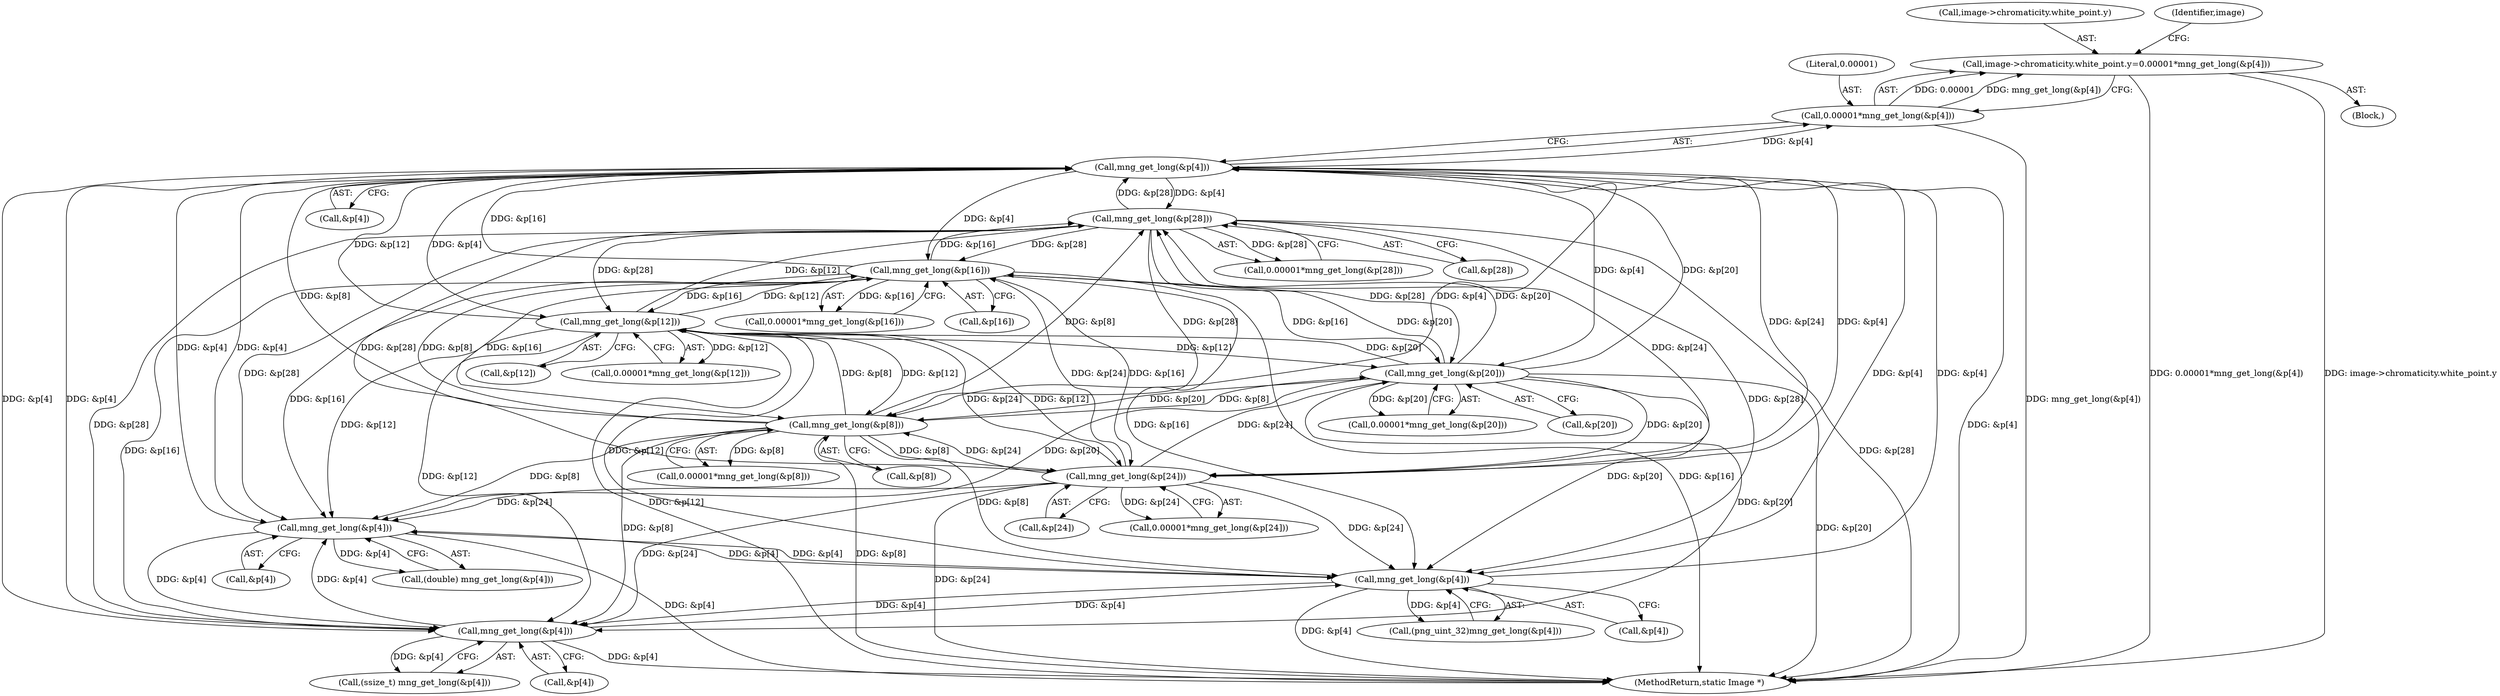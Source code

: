 digraph "0_ImageMagick6_1007b98f8795ad4bea6bc5f68a32d83e982fdae4@pointer" {
"1001287" [label="(Call,image->chromaticity.white_point.y=0.00001*mng_get_long(&p[4]))"];
"1001295" [label="(Call,0.00001*mng_get_long(&p[4]))"];
"1001297" [label="(Call,mng_get_long(&p[4]))"];
"1001599" [label="(Call,mng_get_long(&p[4]))"];
"1001387" [label="(Call,mng_get_long(&p[28]))"];
"1001342" [label="(Call,mng_get_long(&p[16]))"];
"1001327" [label="(Call,mng_get_long(&p[12]))"];
"1001357" [label="(Call,mng_get_long(&p[20]))"];
"1001312" [label="(Call,mng_get_long(&p[8]))"];
"1001372" [label="(Call,mng_get_long(&p[24]))"];
"1000462" [label="(Call,mng_get_long(&p[4]))"];
"1001537" [label="(Call,mng_get_long(&p[4]))"];
"1001297" [label="(Call,mng_get_long(&p[4]))"];
"1001385" [label="(Call,0.00001*mng_get_long(&p[28]))"];
"1001288" [label="(Call,image->chromaticity.white_point.y)"];
"1001312" [label="(Call,mng_get_long(&p[8]))"];
"1002336" [label="(MethodReturn,static Image *)"];
"1001599" [label="(Call,mng_get_long(&p[4]))"];
"1001313" [label="(Call,&p[8])"];
"1001535" [label="(Call,(ssize_t) mng_get_long(&p[4]))"];
"1000463" [label="(Call,&p[4])"];
"1001597" [label="(Call,(double) mng_get_long(&p[4]))"];
"1001343" [label="(Call,&p[16])"];
"1000462" [label="(Call,mng_get_long(&p[4]))"];
"1001387" [label="(Call,mng_get_long(&p[28]))"];
"1001537" [label="(Call,mng_get_long(&p[4]))"];
"1001295" [label="(Call,0.00001*mng_get_long(&p[4]))"];
"1001306" [label="(Identifier,image)"];
"1001287" [label="(Call,image->chromaticity.white_point.y=0.00001*mng_get_long(&p[4]))"];
"1001370" [label="(Call,0.00001*mng_get_long(&p[24]))"];
"1001538" [label="(Call,&p[4])"];
"1001310" [label="(Call,0.00001*mng_get_long(&p[8]))"];
"1001340" [label="(Call,0.00001*mng_get_long(&p[16]))"];
"1001342" [label="(Call,mng_get_long(&p[16]))"];
"1001274" [label="(Block,)"];
"1001296" [label="(Literal,0.00001)"];
"1001357" [label="(Call,mng_get_long(&p[20]))"];
"1001298" [label="(Call,&p[4])"];
"1001328" [label="(Call,&p[12])"];
"1001373" [label="(Call,&p[24])"];
"1001327" [label="(Call,mng_get_long(&p[12]))"];
"1001372" [label="(Call,mng_get_long(&p[24]))"];
"1001388" [label="(Call,&p[28])"];
"1001355" [label="(Call,0.00001*mng_get_long(&p[20]))"];
"1001600" [label="(Call,&p[4])"];
"1001325" [label="(Call,0.00001*mng_get_long(&p[12]))"];
"1000460" [label="(Call,(png_uint_32)mng_get_long(&p[4]))"];
"1001358" [label="(Call,&p[20])"];
"1001287" -> "1001274"  [label="AST: "];
"1001287" -> "1001295"  [label="CFG: "];
"1001288" -> "1001287"  [label="AST: "];
"1001295" -> "1001287"  [label="AST: "];
"1001306" -> "1001287"  [label="CFG: "];
"1001287" -> "1002336"  [label="DDG: 0.00001*mng_get_long(&p[4])"];
"1001287" -> "1002336"  [label="DDG: image->chromaticity.white_point.y"];
"1001295" -> "1001287"  [label="DDG: 0.00001"];
"1001295" -> "1001287"  [label="DDG: mng_get_long(&p[4])"];
"1001295" -> "1001297"  [label="CFG: "];
"1001296" -> "1001295"  [label="AST: "];
"1001297" -> "1001295"  [label="AST: "];
"1001295" -> "1002336"  [label="DDG: mng_get_long(&p[4])"];
"1001297" -> "1001295"  [label="DDG: &p[4]"];
"1001297" -> "1001298"  [label="CFG: "];
"1001298" -> "1001297"  [label="AST: "];
"1001297" -> "1002336"  [label="DDG: &p[4]"];
"1001297" -> "1000462"  [label="DDG: &p[4]"];
"1001599" -> "1001297"  [label="DDG: &p[4]"];
"1001387" -> "1001297"  [label="DDG: &p[28]"];
"1000462" -> "1001297"  [label="DDG: &p[4]"];
"1001342" -> "1001297"  [label="DDG: &p[16]"];
"1001327" -> "1001297"  [label="DDG: &p[12]"];
"1001537" -> "1001297"  [label="DDG: &p[4]"];
"1001357" -> "1001297"  [label="DDG: &p[20]"];
"1001312" -> "1001297"  [label="DDG: &p[8]"];
"1001372" -> "1001297"  [label="DDG: &p[24]"];
"1001297" -> "1001312"  [label="DDG: &p[4]"];
"1001297" -> "1001327"  [label="DDG: &p[4]"];
"1001297" -> "1001342"  [label="DDG: &p[4]"];
"1001297" -> "1001357"  [label="DDG: &p[4]"];
"1001297" -> "1001372"  [label="DDG: &p[4]"];
"1001297" -> "1001387"  [label="DDG: &p[4]"];
"1001297" -> "1001537"  [label="DDG: &p[4]"];
"1001297" -> "1001599"  [label="DDG: &p[4]"];
"1001599" -> "1001597"  [label="AST: "];
"1001599" -> "1001600"  [label="CFG: "];
"1001600" -> "1001599"  [label="AST: "];
"1001597" -> "1001599"  [label="CFG: "];
"1001599" -> "1002336"  [label="DDG: &p[4]"];
"1001599" -> "1000462"  [label="DDG: &p[4]"];
"1001599" -> "1001537"  [label="DDG: &p[4]"];
"1001599" -> "1001597"  [label="DDG: &p[4]"];
"1001387" -> "1001599"  [label="DDG: &p[28]"];
"1000462" -> "1001599"  [label="DDG: &p[4]"];
"1001342" -> "1001599"  [label="DDG: &p[16]"];
"1001327" -> "1001599"  [label="DDG: &p[12]"];
"1001537" -> "1001599"  [label="DDG: &p[4]"];
"1001357" -> "1001599"  [label="DDG: &p[20]"];
"1001312" -> "1001599"  [label="DDG: &p[8]"];
"1001372" -> "1001599"  [label="DDG: &p[24]"];
"1001387" -> "1001385"  [label="AST: "];
"1001387" -> "1001388"  [label="CFG: "];
"1001388" -> "1001387"  [label="AST: "];
"1001385" -> "1001387"  [label="CFG: "];
"1001387" -> "1002336"  [label="DDG: &p[28]"];
"1001387" -> "1000462"  [label="DDG: &p[28]"];
"1001387" -> "1001312"  [label="DDG: &p[28]"];
"1001387" -> "1001327"  [label="DDG: &p[28]"];
"1001387" -> "1001342"  [label="DDG: &p[28]"];
"1001387" -> "1001357"  [label="DDG: &p[28]"];
"1001387" -> "1001372"  [label="DDG: &p[28]"];
"1001387" -> "1001385"  [label="DDG: &p[28]"];
"1001342" -> "1001387"  [label="DDG: &p[16]"];
"1001327" -> "1001387"  [label="DDG: &p[12]"];
"1001357" -> "1001387"  [label="DDG: &p[20]"];
"1001312" -> "1001387"  [label="DDG: &p[8]"];
"1001372" -> "1001387"  [label="DDG: &p[24]"];
"1001387" -> "1001537"  [label="DDG: &p[28]"];
"1001342" -> "1001340"  [label="AST: "];
"1001342" -> "1001343"  [label="CFG: "];
"1001343" -> "1001342"  [label="AST: "];
"1001340" -> "1001342"  [label="CFG: "];
"1001342" -> "1002336"  [label="DDG: &p[16]"];
"1001342" -> "1000462"  [label="DDG: &p[16]"];
"1001342" -> "1001312"  [label="DDG: &p[16]"];
"1001342" -> "1001327"  [label="DDG: &p[16]"];
"1001342" -> "1001340"  [label="DDG: &p[16]"];
"1001327" -> "1001342"  [label="DDG: &p[12]"];
"1001357" -> "1001342"  [label="DDG: &p[20]"];
"1001312" -> "1001342"  [label="DDG: &p[8]"];
"1001372" -> "1001342"  [label="DDG: &p[24]"];
"1001342" -> "1001357"  [label="DDG: &p[16]"];
"1001342" -> "1001372"  [label="DDG: &p[16]"];
"1001342" -> "1001537"  [label="DDG: &p[16]"];
"1001327" -> "1001325"  [label="AST: "];
"1001327" -> "1001328"  [label="CFG: "];
"1001328" -> "1001327"  [label="AST: "];
"1001325" -> "1001327"  [label="CFG: "];
"1001327" -> "1002336"  [label="DDG: &p[12]"];
"1001327" -> "1000462"  [label="DDG: &p[12]"];
"1001327" -> "1001312"  [label="DDG: &p[12]"];
"1001327" -> "1001325"  [label="DDG: &p[12]"];
"1001357" -> "1001327"  [label="DDG: &p[20]"];
"1001312" -> "1001327"  [label="DDG: &p[8]"];
"1001372" -> "1001327"  [label="DDG: &p[24]"];
"1001327" -> "1001357"  [label="DDG: &p[12]"];
"1001327" -> "1001372"  [label="DDG: &p[12]"];
"1001327" -> "1001537"  [label="DDG: &p[12]"];
"1001357" -> "1001355"  [label="AST: "];
"1001357" -> "1001358"  [label="CFG: "];
"1001358" -> "1001357"  [label="AST: "];
"1001355" -> "1001357"  [label="CFG: "];
"1001357" -> "1002336"  [label="DDG: &p[20]"];
"1001357" -> "1000462"  [label="DDG: &p[20]"];
"1001357" -> "1001312"  [label="DDG: &p[20]"];
"1001357" -> "1001355"  [label="DDG: &p[20]"];
"1001312" -> "1001357"  [label="DDG: &p[8]"];
"1001372" -> "1001357"  [label="DDG: &p[24]"];
"1001357" -> "1001372"  [label="DDG: &p[20]"];
"1001357" -> "1001537"  [label="DDG: &p[20]"];
"1001312" -> "1001310"  [label="AST: "];
"1001312" -> "1001313"  [label="CFG: "];
"1001313" -> "1001312"  [label="AST: "];
"1001310" -> "1001312"  [label="CFG: "];
"1001312" -> "1002336"  [label="DDG: &p[8]"];
"1001312" -> "1000462"  [label="DDG: &p[8]"];
"1001312" -> "1001310"  [label="DDG: &p[8]"];
"1001372" -> "1001312"  [label="DDG: &p[24]"];
"1001312" -> "1001372"  [label="DDG: &p[8]"];
"1001312" -> "1001537"  [label="DDG: &p[8]"];
"1001372" -> "1001370"  [label="AST: "];
"1001372" -> "1001373"  [label="CFG: "];
"1001373" -> "1001372"  [label="AST: "];
"1001370" -> "1001372"  [label="CFG: "];
"1001372" -> "1002336"  [label="DDG: &p[24]"];
"1001372" -> "1000462"  [label="DDG: &p[24]"];
"1001372" -> "1001370"  [label="DDG: &p[24]"];
"1001372" -> "1001537"  [label="DDG: &p[24]"];
"1000462" -> "1000460"  [label="AST: "];
"1000462" -> "1000463"  [label="CFG: "];
"1000463" -> "1000462"  [label="AST: "];
"1000460" -> "1000462"  [label="CFG: "];
"1000462" -> "1002336"  [label="DDG: &p[4]"];
"1000462" -> "1000460"  [label="DDG: &p[4]"];
"1001537" -> "1000462"  [label="DDG: &p[4]"];
"1000462" -> "1001537"  [label="DDG: &p[4]"];
"1001537" -> "1001535"  [label="AST: "];
"1001537" -> "1001538"  [label="CFG: "];
"1001538" -> "1001537"  [label="AST: "];
"1001535" -> "1001537"  [label="CFG: "];
"1001537" -> "1002336"  [label="DDG: &p[4]"];
"1001537" -> "1001535"  [label="DDG: &p[4]"];
}
